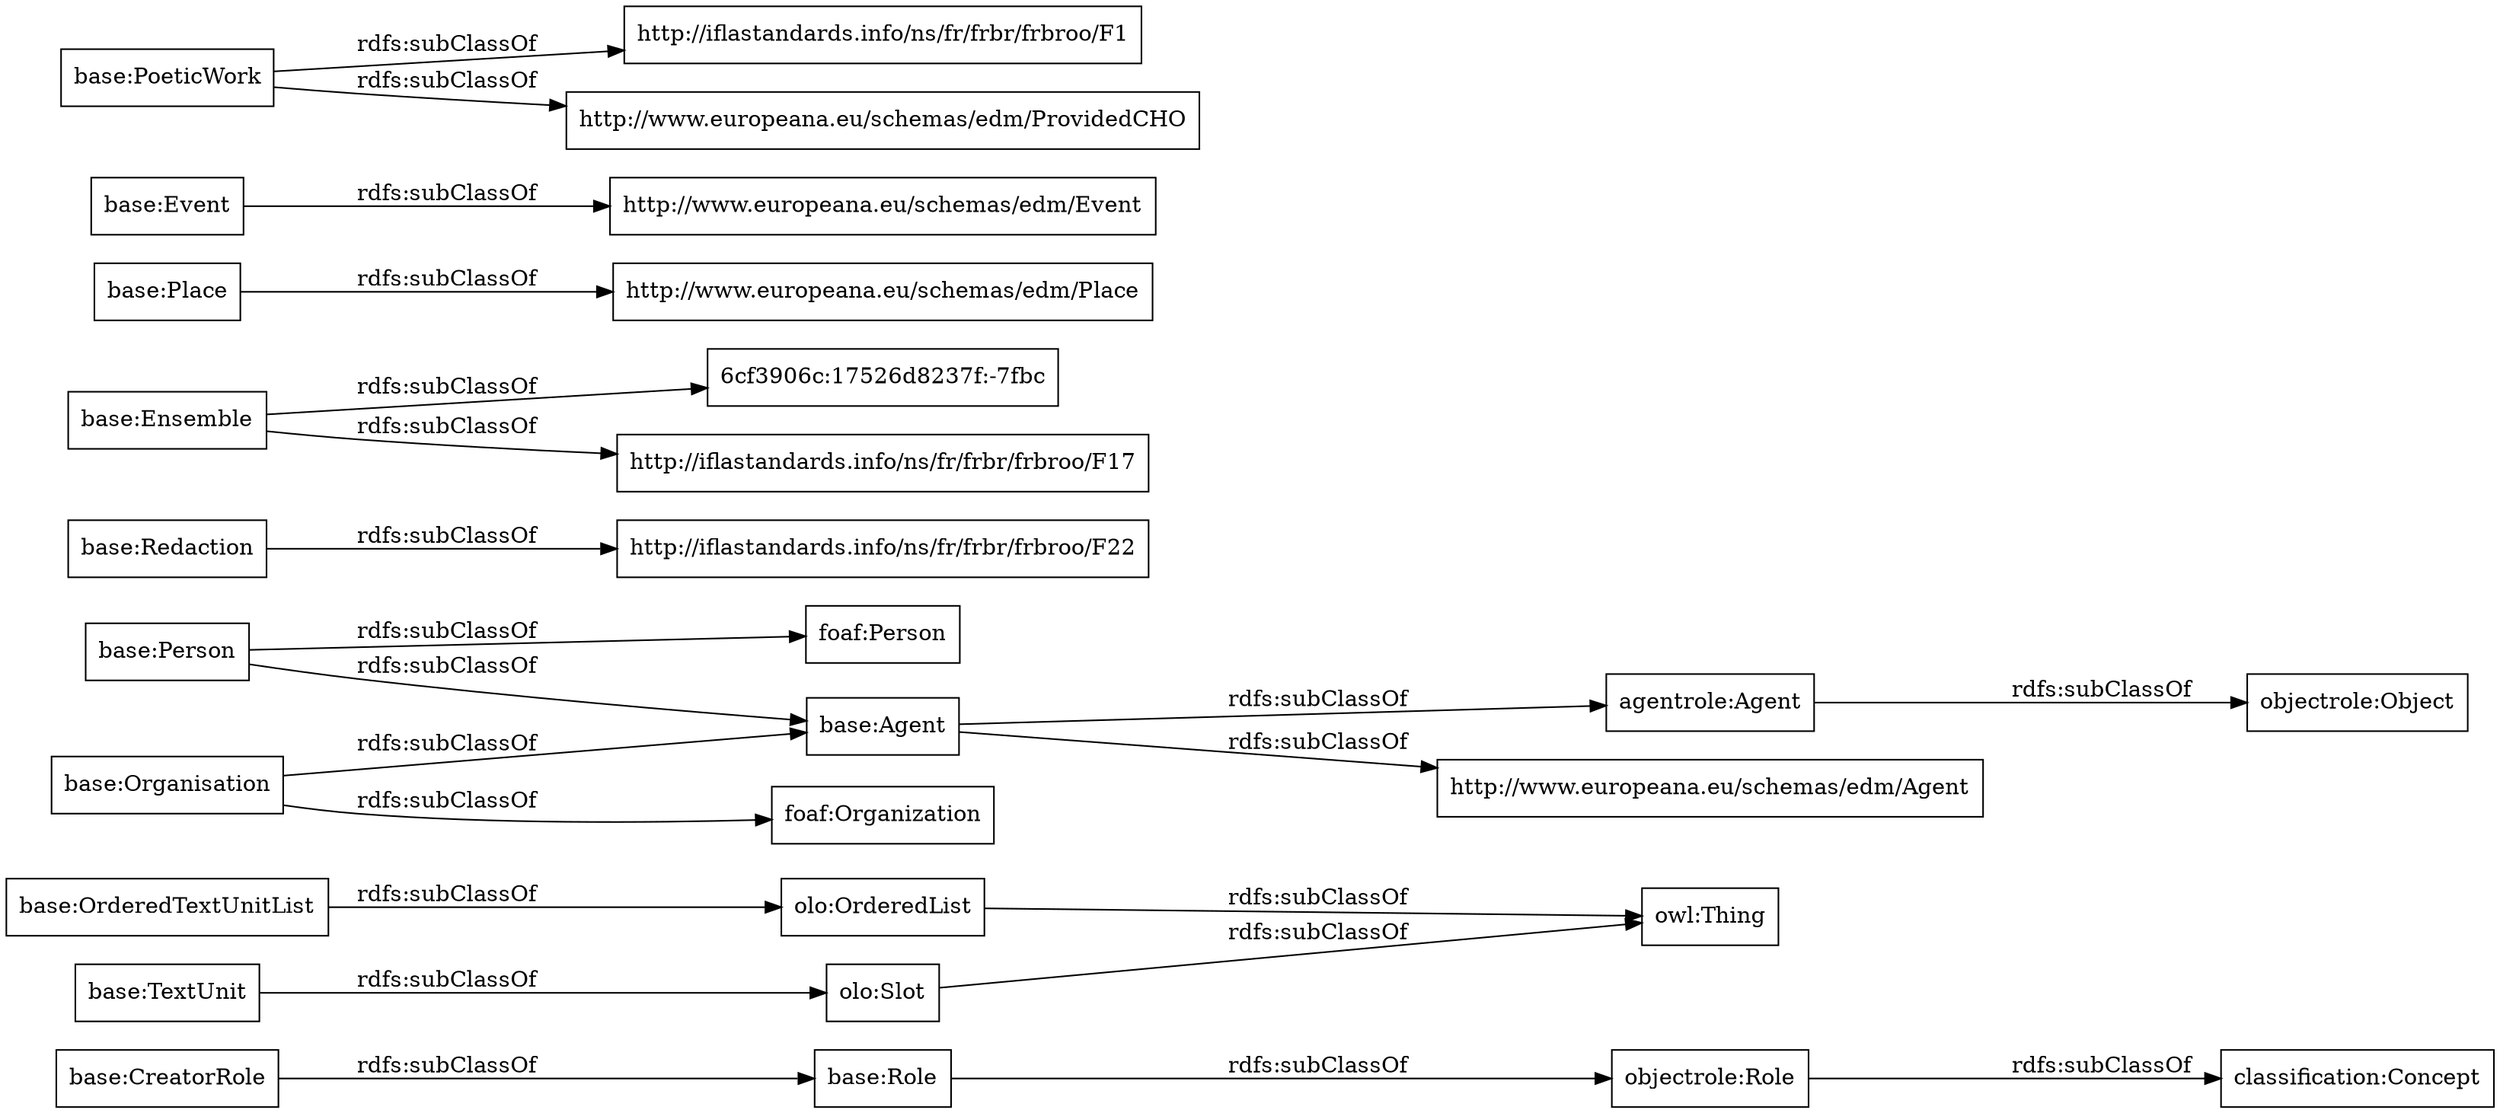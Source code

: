 digraph ar2dtool_diagram { 
rankdir=LR;
size="1000"
node [shape = rectangle, color="black"]; "base:Role" "base:OrderedTextUnitList" "agentrole:Agent" "http://iflastandards.info/ns/fr/frbr/frbroo/F22" "http://www.europeana.eu/schemas/edm/Agent" "base:Agent" "base:CreatorRole" "base:Person" "6cf3906c:17526d8237f:-7fbc" "base:Organisation" "http://www.europeana.eu/schemas/edm/Place" "base:Redaction" "base:Ensemble" "foaf:Person" "http://www.europeana.eu/schemas/edm/Event" "base:TextUnit" "http://iflastandards.info/ns/fr/frbr/frbroo/F1" "foaf:Organization" "http://www.europeana.eu/schemas/edm/ProvidedCHO" "base:Place" "base:Event" "base:PoeticWork" "http://iflastandards.info/ns/fr/frbr/frbroo/F17" "owl:Thing" "objectrole:Role" "objectrole:Object" "olo:Slot" "olo:OrderedList" "classification:Concept" ; /*classes style*/
	"base:Redaction" -> "http://iflastandards.info/ns/fr/frbr/frbroo/F22" [ label = "rdfs:subClassOf" ];
	"base:Role" -> "objectrole:Role" [ label = "rdfs:subClassOf" ];
	"base:Event" -> "http://www.europeana.eu/schemas/edm/Event" [ label = "rdfs:subClassOf" ];
	"base:Person" -> "foaf:Person" [ label = "rdfs:subClassOf" ];
	"base:Person" -> "base:Agent" [ label = "rdfs:subClassOf" ];
	"olo:OrderedList" -> "owl:Thing" [ label = "rdfs:subClassOf" ];
	"olo:Slot" -> "owl:Thing" [ label = "rdfs:subClassOf" ];
	"base:PoeticWork" -> "http://www.europeana.eu/schemas/edm/ProvidedCHO" [ label = "rdfs:subClassOf" ];
	"base:PoeticWork" -> "http://iflastandards.info/ns/fr/frbr/frbroo/F1" [ label = "rdfs:subClassOf" ];
	"base:TextUnit" -> "olo:Slot" [ label = "rdfs:subClassOf" ];
	"agentrole:Agent" -> "objectrole:Object" [ label = "rdfs:subClassOf" ];
	"base:Ensemble" -> "6cf3906c:17526d8237f:-7fbc" [ label = "rdfs:subClassOf" ];
	"base:Ensemble" -> "http://iflastandards.info/ns/fr/frbr/frbroo/F17" [ label = "rdfs:subClassOf" ];
	"base:OrderedTextUnitList" -> "olo:OrderedList" [ label = "rdfs:subClassOf" ];
	"base:Agent" -> "agentrole:Agent" [ label = "rdfs:subClassOf" ];
	"base:Agent" -> "http://www.europeana.eu/schemas/edm/Agent" [ label = "rdfs:subClassOf" ];
	"objectrole:Role" -> "classification:Concept" [ label = "rdfs:subClassOf" ];
	"base:Place" -> "http://www.europeana.eu/schemas/edm/Place" [ label = "rdfs:subClassOf" ];
	"base:Organisation" -> "foaf:Organization" [ label = "rdfs:subClassOf" ];
	"base:Organisation" -> "base:Agent" [ label = "rdfs:subClassOf" ];
	"base:CreatorRole" -> "base:Role" [ label = "rdfs:subClassOf" ];

}
